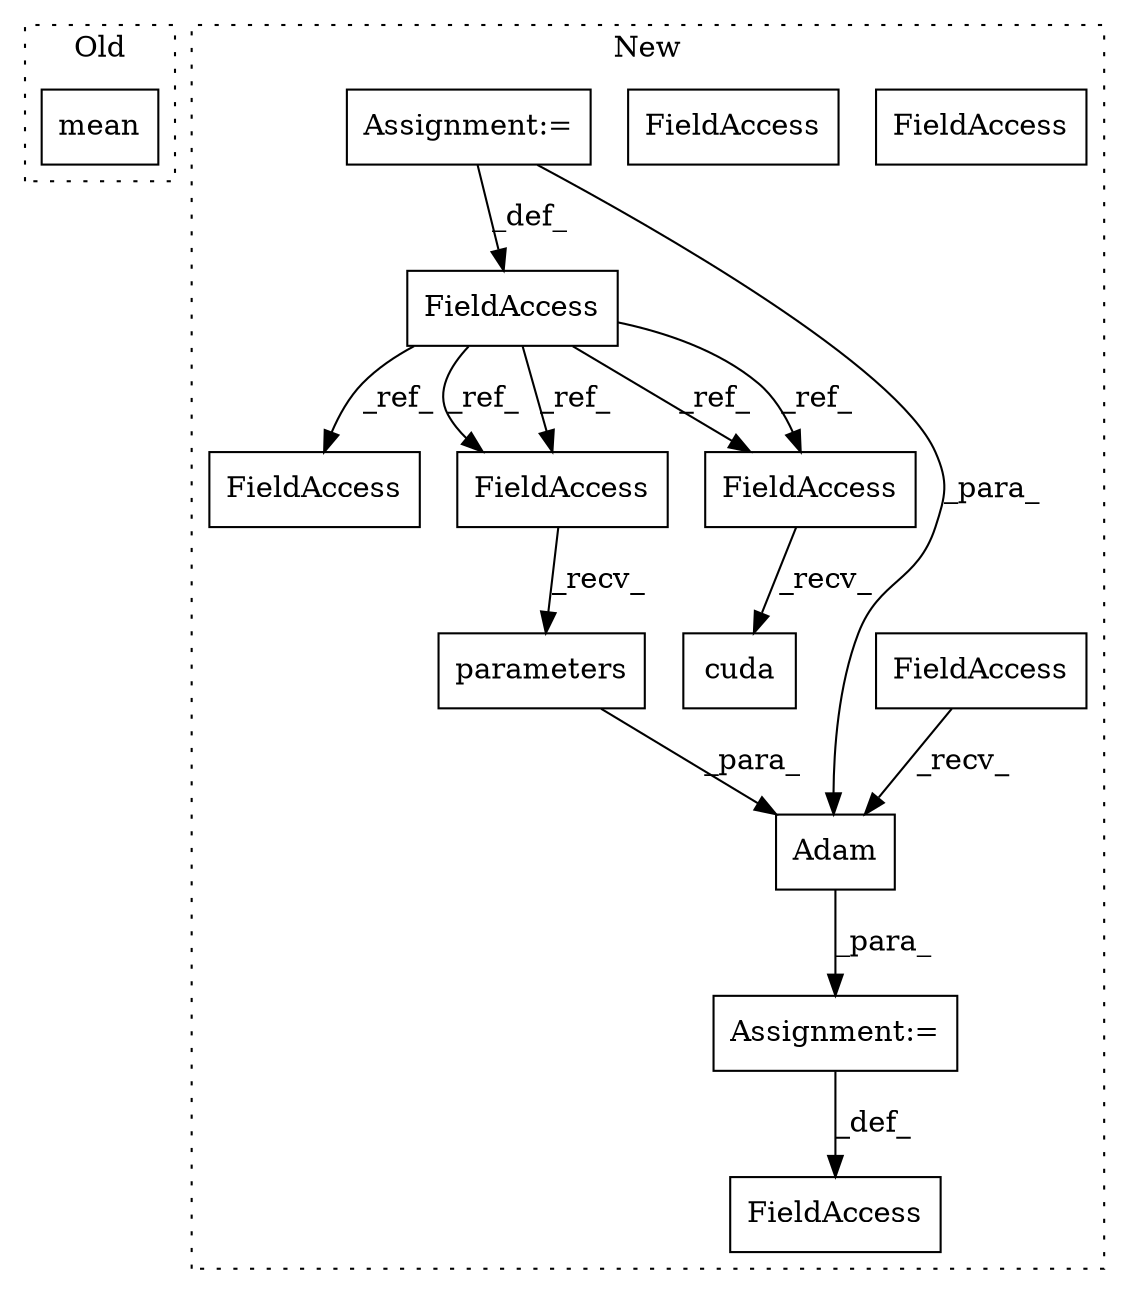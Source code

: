 digraph G {
subgraph cluster0 {
1 [label="mean" a="32" s="5218" l="6" shape="box"];
label = "Old";
style="dotted";
}
subgraph cluster1 {
2 [label="parameters" a="32" s="2830" l="12" shape="box"];
3 [label="FieldAccess" a="22" s="2344" l="7" shape="box"];
4 [label="cuda" a="32" s="2470" l="6" shape="box"];
5 [label="Adam" a="32" s="2817,2863" l="5,1" shape="box"];
6 [label="FieldAccess" a="22" s="2822" l="7" shape="box"];
7 [label="FieldAccess" a="22" s="4720" l="7" shape="box"];
8 [label="FieldAccess" a="22" s="2797" l="7" shape="box"];
9 [label="FieldAccess" a="22" s="2805" l="11" shape="box"];
10 [label="FieldAccess" a="22" s="2462" l="7" shape="box"];
11 [label="Assignment:=" a="7" s="2804" l="1" shape="box"];
12 [label="Assignment:=" a="7" s="2351" l="1" shape="box"];
13 [label="FieldAccess" a="22" s="2822" l="7" shape="box"];
14 [label="FieldAccess" a="22" s="2462" l="7" shape="box"];
label = "New";
style="dotted";
}
2 -> 5 [label="_para_"];
3 -> 7 [label="_ref_"];
3 -> 13 [label="_ref_"];
3 -> 14 [label="_ref_"];
3 -> 14 [label="_ref_"];
3 -> 13 [label="_ref_"];
5 -> 11 [label="_para_"];
9 -> 5 [label="_recv_"];
11 -> 8 [label="_def_"];
12 -> 3 [label="_def_"];
12 -> 5 [label="_para_"];
13 -> 2 [label="_recv_"];
14 -> 4 [label="_recv_"];
}